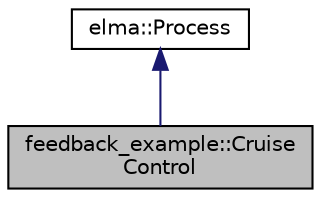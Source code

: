 digraph "feedback_example::CruiseControl"
{
  edge [fontname="Helvetica",fontsize="10",labelfontname="Helvetica",labelfontsize="10"];
  node [fontname="Helvetica",fontsize="10",shape=record];
  Node2 [label="feedback_example::Cruise\lControl",height=0.2,width=0.4,color="black", fillcolor="grey75", style="filled", fontcolor="black"];
  Node3 -> Node2 [dir="back",color="midnightblue",fontsize="10",style="solid",fontname="Helvetica"];
  Node3 [label="elma::Process",height=0.2,width=0.4,color="black", fillcolor="white", style="filled",URL="$classelma_1_1Process.html",tooltip="An abstract base class for processes. "];
}
